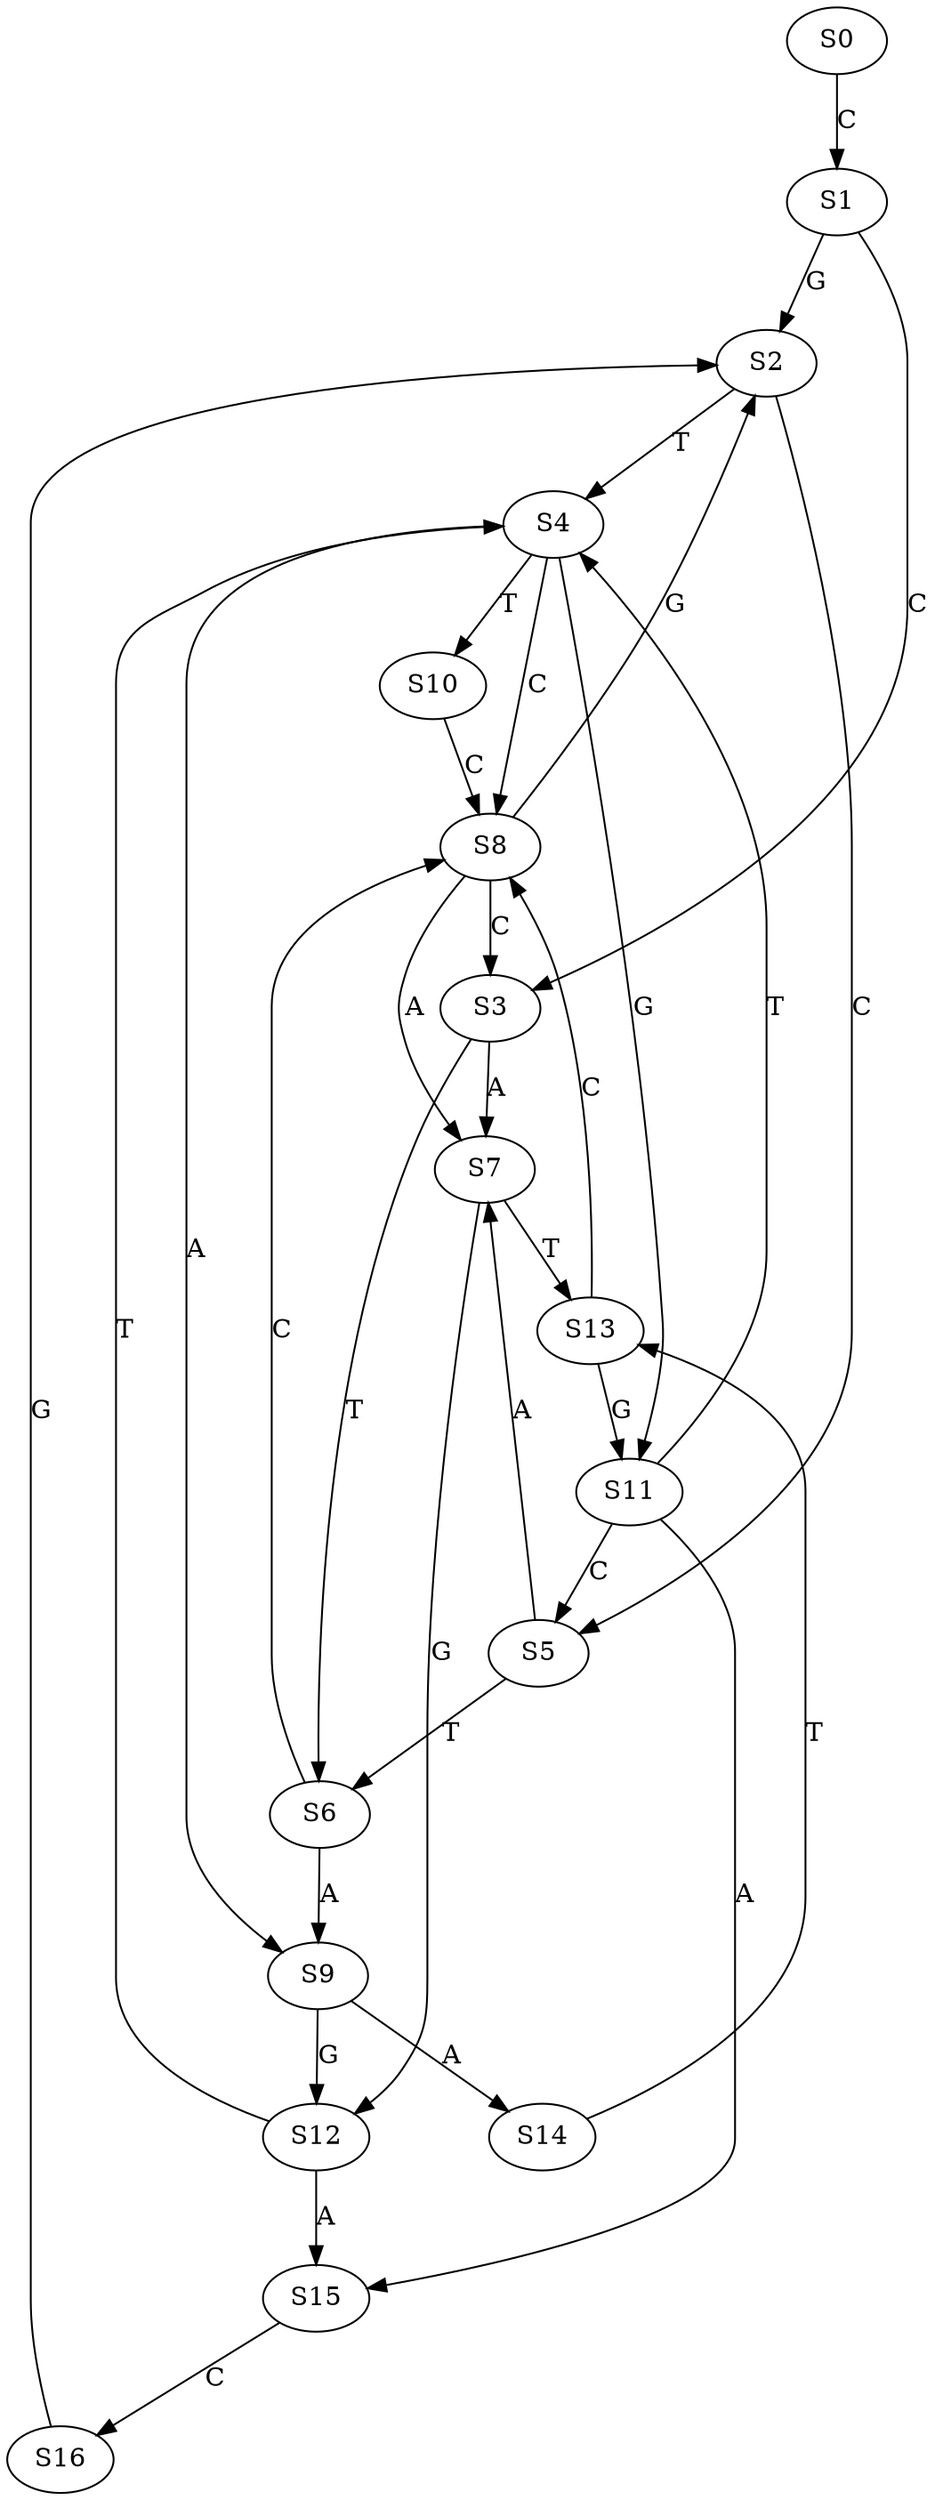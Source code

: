 strict digraph  {
	S0 -> S1 [ label = C ];
	S1 -> S2 [ label = G ];
	S1 -> S3 [ label = C ];
	S2 -> S4 [ label = T ];
	S2 -> S5 [ label = C ];
	S3 -> S6 [ label = T ];
	S3 -> S7 [ label = A ];
	S4 -> S8 [ label = C ];
	S4 -> S9 [ label = A ];
	S4 -> S10 [ label = T ];
	S4 -> S11 [ label = G ];
	S5 -> S7 [ label = A ];
	S5 -> S6 [ label = T ];
	S6 -> S9 [ label = A ];
	S6 -> S8 [ label = C ];
	S7 -> S12 [ label = G ];
	S7 -> S13 [ label = T ];
	S8 -> S7 [ label = A ];
	S8 -> S2 [ label = G ];
	S8 -> S3 [ label = C ];
	S9 -> S12 [ label = G ];
	S9 -> S14 [ label = A ];
	S10 -> S8 [ label = C ];
	S11 -> S5 [ label = C ];
	S11 -> S4 [ label = T ];
	S11 -> S15 [ label = A ];
	S12 -> S15 [ label = A ];
	S12 -> S4 [ label = T ];
	S13 -> S11 [ label = G ];
	S13 -> S8 [ label = C ];
	S14 -> S13 [ label = T ];
	S15 -> S16 [ label = C ];
	S16 -> S2 [ label = G ];
}
